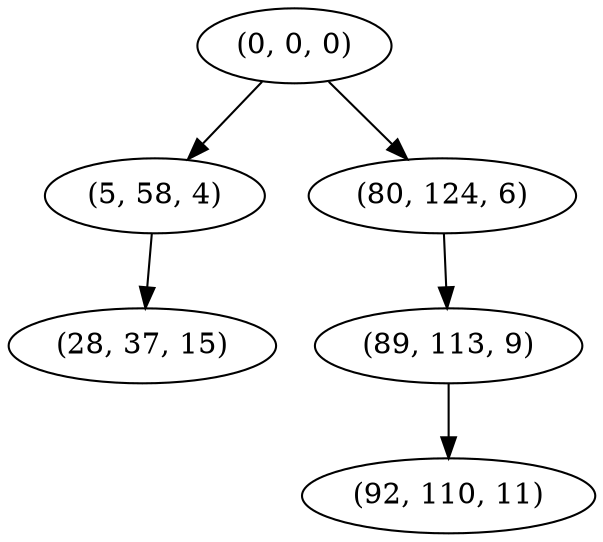 digraph tree {
    "(0, 0, 0)";
    "(5, 58, 4)";
    "(28, 37, 15)";
    "(80, 124, 6)";
    "(89, 113, 9)";
    "(92, 110, 11)";
    "(0, 0, 0)" -> "(5, 58, 4)";
    "(0, 0, 0)" -> "(80, 124, 6)";
    "(5, 58, 4)" -> "(28, 37, 15)";
    "(80, 124, 6)" -> "(89, 113, 9)";
    "(89, 113, 9)" -> "(92, 110, 11)";
}
